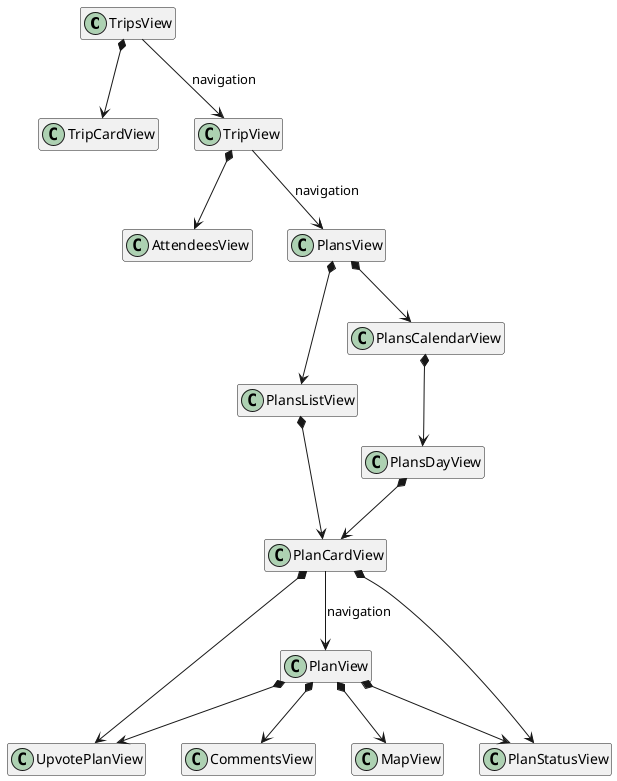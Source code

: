 @startuml

hide empty members

class TripsView
class TripCardView
class TripView
class AttendeesView

class PlansView
class PlansListView
class PlansCalendarView
class PlansDayView
class PlanCardView

TripsView *--> TripCardView
TripsView --> TripView  : navigation
TripView *--> AttendeesView
TripView --> PlansView : navigation

PlansView *--> PlansCalendarView
PlansView *--> PlansListView
PlansCalendarView *--> PlansDayView

PlansListView *--> PlanCardView
PlansDayView *--> PlanCardView

PlanCardView *--> UpvotePlanView
PlanCardView *--> PlanStatusView

PlanCardView --> PlanView: navigation

PlanView *--> MapView
PlanView *--> UpvotePlanView
PlanView *--> CommentsView
PlanView *--> PlanStatusView

@enduml
